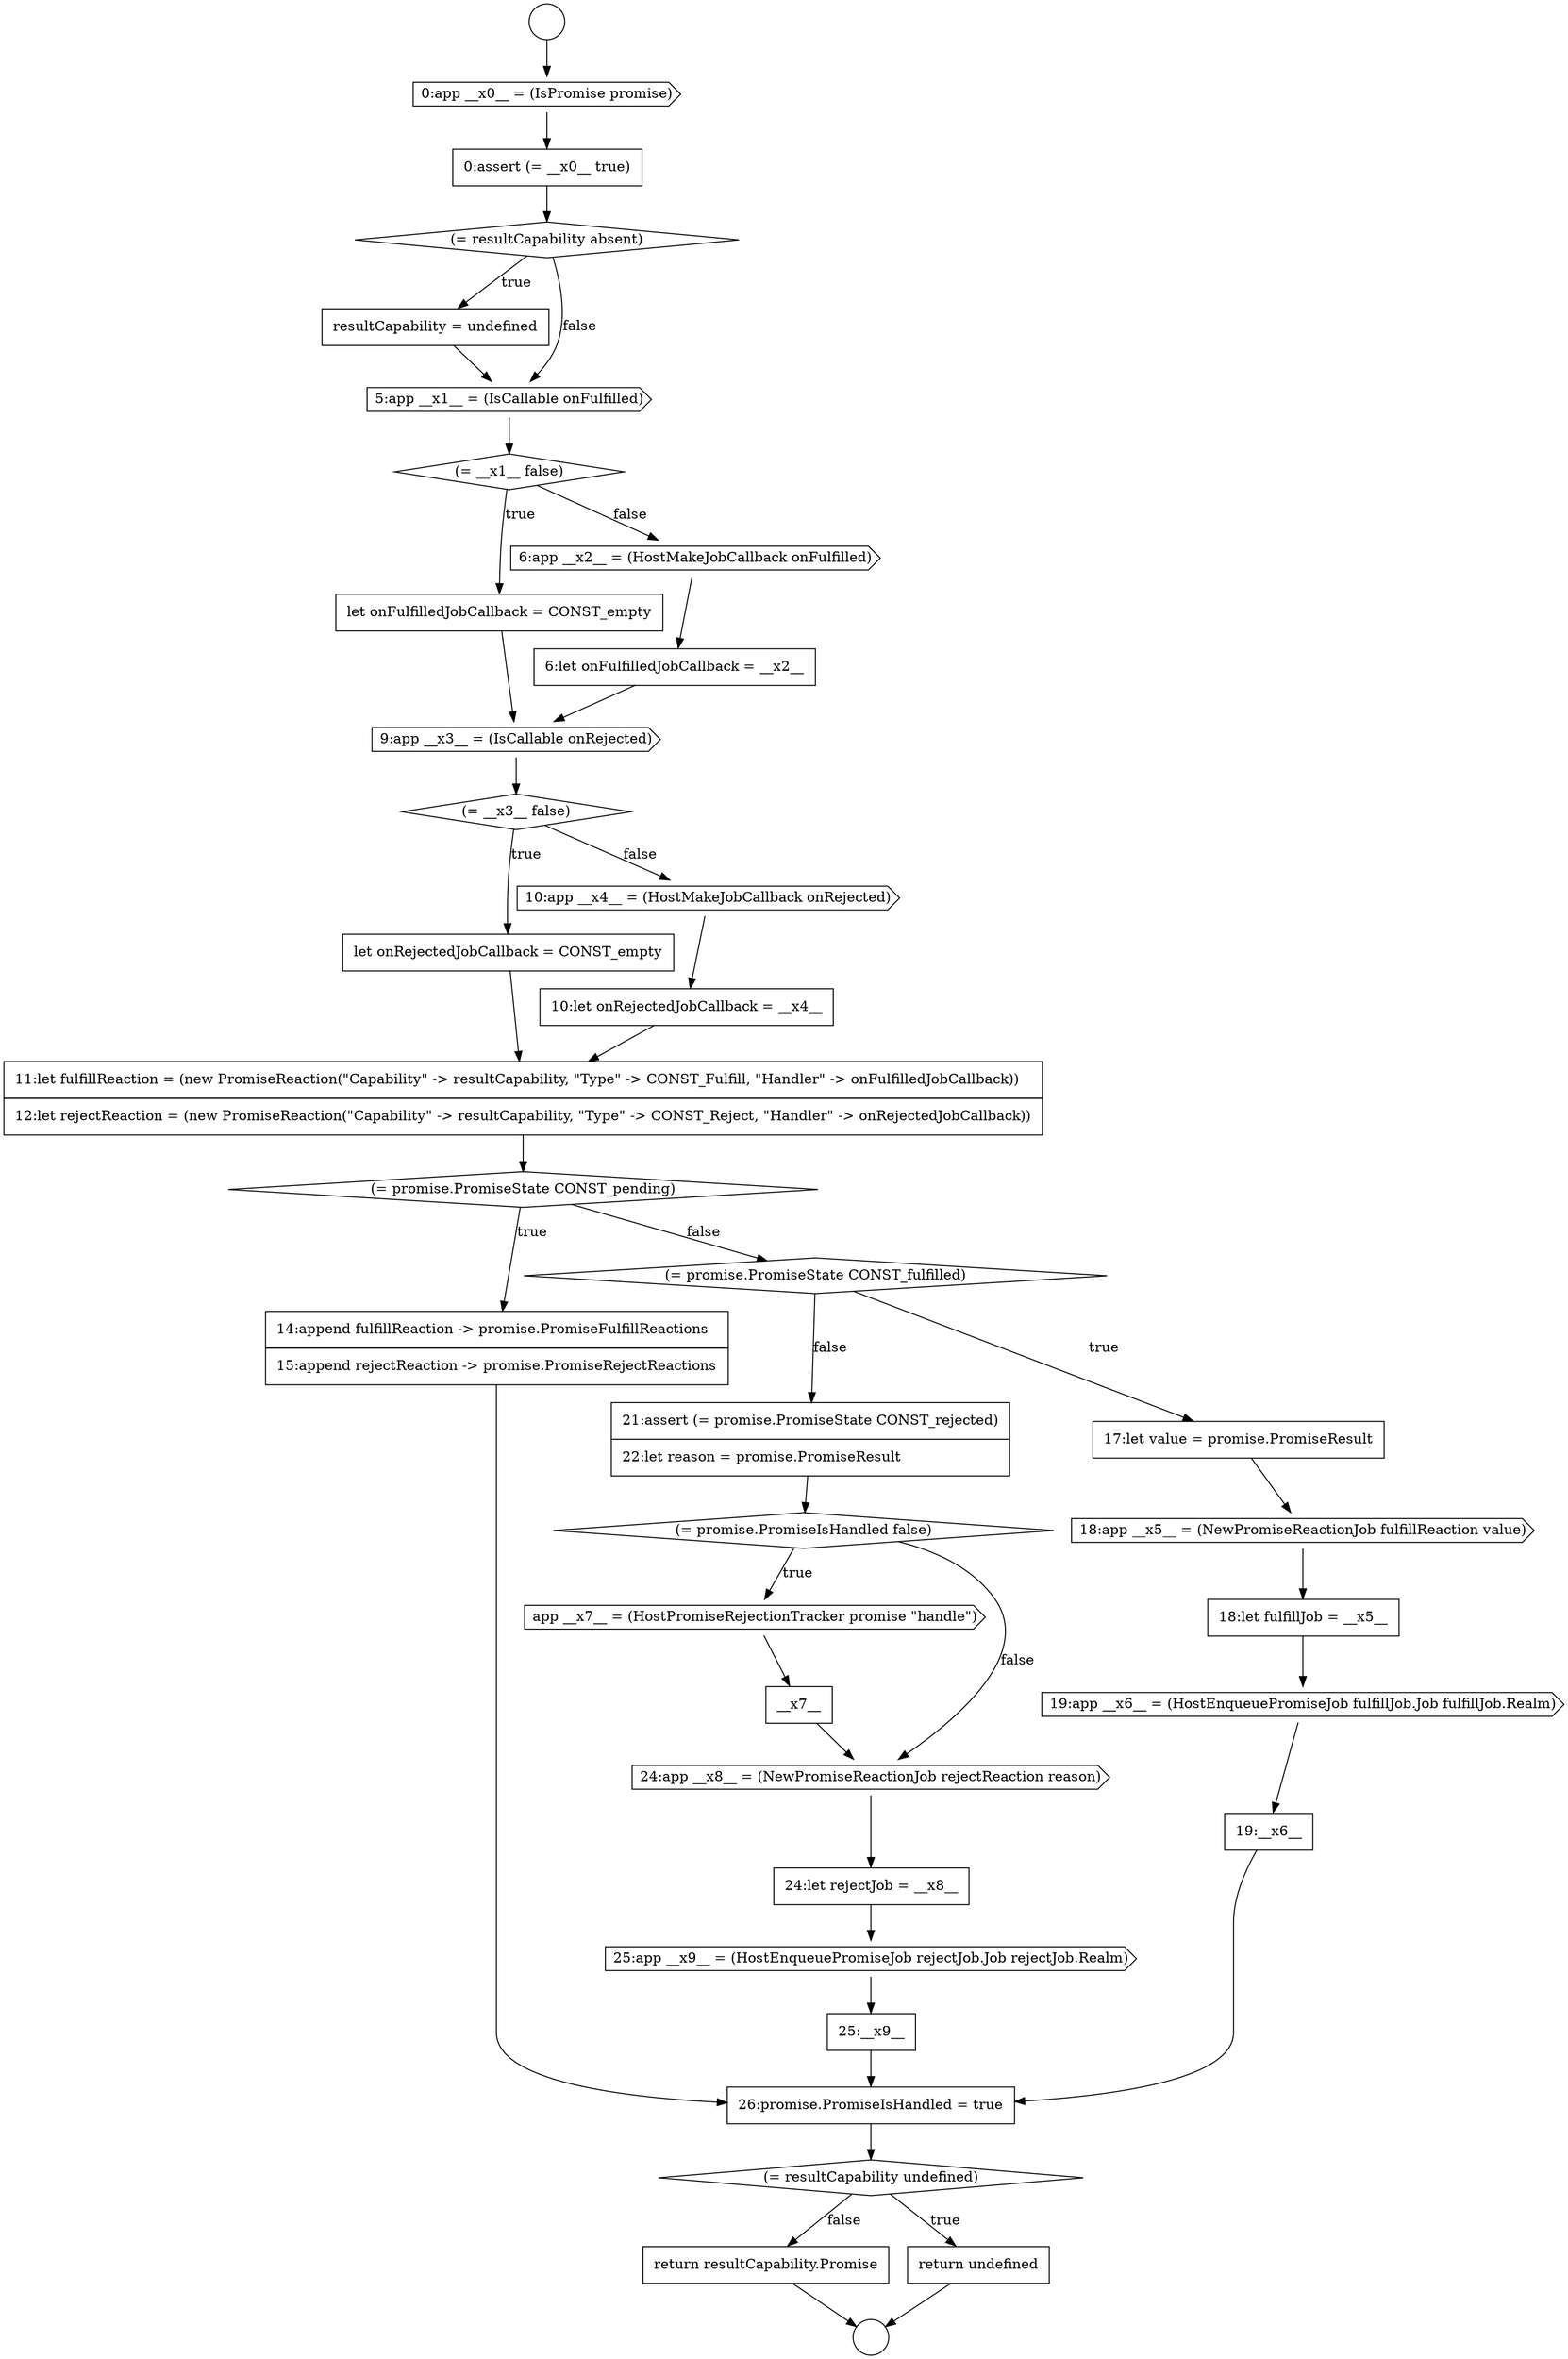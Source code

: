 digraph {
  node19062 [shape=none, margin=0, label=<<font color="black">
    <table border="0" cellborder="1" cellspacing="0" cellpadding="10">
      <tr><td align="left">19:__x6__</td></tr>
    </table>
  </font>> color="black" fillcolor="white" style=filled]
  node19069 [shape=cds, label=<<font color="black">25:app __x9__ = (HostEnqueuePromiseJob rejectJob.Job rejectJob.Realm)</font>> color="black" fillcolor="white" style=filled]
  node19063 [shape=none, margin=0, label=<<font color="black">
    <table border="0" cellborder="1" cellspacing="0" cellpadding="10">
      <tr><td align="left">21:assert (= promise.PromiseState CONST_rejected)</td></tr>
      <tr><td align="left">22:let reason = promise.PromiseResult</td></tr>
    </table>
  </font>> color="black" fillcolor="white" style=filled]
  node19056 [shape=none, margin=0, label=<<font color="black">
    <table border="0" cellborder="1" cellspacing="0" cellpadding="10">
      <tr><td align="left">14:append fulfillReaction -&gt; promise.PromiseFulfillReactions</td></tr>
      <tr><td align="left">15:append rejectReaction -&gt; promise.PromiseRejectReactions</td></tr>
    </table>
  </font>> color="black" fillcolor="white" style=filled]
  node19043 [shape=none, margin=0, label=<<font color="black">
    <table border="0" cellborder="1" cellspacing="0" cellpadding="10">
      <tr><td align="left">resultCapability = undefined</td></tr>
    </table>
  </font>> color="black" fillcolor="white" style=filled]
  node19058 [shape=none, margin=0, label=<<font color="black">
    <table border="0" cellborder="1" cellspacing="0" cellpadding="10">
      <tr><td align="left">17:let value = promise.PromiseResult</td></tr>
    </table>
  </font>> color="black" fillcolor="white" style=filled]
  node19070 [shape=none, margin=0, label=<<font color="black">
    <table border="0" cellborder="1" cellspacing="0" cellpadding="10">
      <tr><td align="left">25:__x9__</td></tr>
    </table>
  </font>> color="black" fillcolor="white" style=filled]
  node19049 [shape=cds, label=<<font color="black">9:app __x3__ = (IsCallable onRejected)</font>> color="black" fillcolor="white" style=filled]
  node19066 [shape=none, margin=0, label=<<font color="black">
    <table border="0" cellborder="1" cellspacing="0" cellpadding="10">
      <tr><td align="left">__x7__</td></tr>
    </table>
  </font>> color="black" fillcolor="white" style=filled]
  node19038 [shape=circle label=" " color="black" fillcolor="white" style=filled]
  node19071 [shape=none, margin=0, label=<<font color="black">
    <table border="0" cellborder="1" cellspacing="0" cellpadding="10">
      <tr><td align="left">26:promise.PromiseIsHandled = true</td></tr>
    </table>
  </font>> color="black" fillcolor="white" style=filled]
  node19039 [shape=circle label=" " color="black" fillcolor="white" style=filled]
  node19060 [shape=none, margin=0, label=<<font color="black">
    <table border="0" cellborder="1" cellspacing="0" cellpadding="10">
      <tr><td align="left">18:let fulfillJob = __x5__</td></tr>
    </table>
  </font>> color="black" fillcolor="white" style=filled]
  node19041 [shape=none, margin=0, label=<<font color="black">
    <table border="0" cellborder="1" cellspacing="0" cellpadding="10">
      <tr><td align="left">0:assert (= __x0__ true)</td></tr>
    </table>
  </font>> color="black" fillcolor="white" style=filled]
  node19068 [shape=none, margin=0, label=<<font color="black">
    <table border="0" cellborder="1" cellspacing="0" cellpadding="10">
      <tr><td align="left">24:let rejectJob = __x8__</td></tr>
    </table>
  </font>> color="black" fillcolor="white" style=filled]
  node19051 [shape=none, margin=0, label=<<font color="black">
    <table border="0" cellborder="1" cellspacing="0" cellpadding="10">
      <tr><td align="left">let onRejectedJobCallback = CONST_empty</td></tr>
    </table>
  </font>> color="black" fillcolor="white" style=filled]
  node19072 [shape=diamond, label=<<font color="black">(= resultCapability undefined)</font>> color="black" fillcolor="white" style=filled]
  node19044 [shape=cds, label=<<font color="black">5:app __x1__ = (IsCallable onFulfilled)</font>> color="black" fillcolor="white" style=filled]
  node19059 [shape=cds, label=<<font color="black">18:app __x5__ = (NewPromiseReactionJob fulfillReaction value)</font>> color="black" fillcolor="white" style=filled]
  node19052 [shape=cds, label=<<font color="black">10:app __x4__ = (HostMakeJobCallback onRejected)</font>> color="black" fillcolor="white" style=filled]
  node19065 [shape=cds, label=<<font color="black">app __x7__ = (HostPromiseRejectionTracker promise &quot;handle&quot;)</font>> color="black" fillcolor="white" style=filled]
  node19048 [shape=none, margin=0, label=<<font color="black">
    <table border="0" cellborder="1" cellspacing="0" cellpadding="10">
      <tr><td align="left">6:let onFulfilledJobCallback = __x2__</td></tr>
    </table>
  </font>> color="black" fillcolor="white" style=filled]
  node19053 [shape=none, margin=0, label=<<font color="black">
    <table border="0" cellborder="1" cellspacing="0" cellpadding="10">
      <tr><td align="left">10:let onRejectedJobCallback = __x4__</td></tr>
    </table>
  </font>> color="black" fillcolor="white" style=filled]
  node19042 [shape=diamond, label=<<font color="black">(= resultCapability absent)</font>> color="black" fillcolor="white" style=filled]
  node19057 [shape=diamond, label=<<font color="black">(= promise.PromiseState CONST_fulfilled)</font>> color="black" fillcolor="white" style=filled]
  node19064 [shape=diamond, label=<<font color="black">(= promise.PromiseIsHandled false)</font>> color="black" fillcolor="white" style=filled]
  node19054 [shape=none, margin=0, label=<<font color="black">
    <table border="0" cellborder="1" cellspacing="0" cellpadding="10">
      <tr><td align="left">11:let fulfillReaction = (new PromiseReaction(&quot;Capability&quot; -&gt; resultCapability, &quot;Type&quot; -&gt; CONST_Fulfill, &quot;Handler&quot; -&gt; onFulfilledJobCallback))</td></tr>
      <tr><td align="left">12:let rejectReaction = (new PromiseReaction(&quot;Capability&quot; -&gt; resultCapability, &quot;Type&quot; -&gt; CONST_Reject, &quot;Handler&quot; -&gt; onRejectedJobCallback))</td></tr>
    </table>
  </font>> color="black" fillcolor="white" style=filled]
  node19050 [shape=diamond, label=<<font color="black">(= __x3__ false)</font>> color="black" fillcolor="white" style=filled]
  node19067 [shape=cds, label=<<font color="black">24:app __x8__ = (NewPromiseReactionJob rejectReaction reason)</font>> color="black" fillcolor="white" style=filled]
  node19074 [shape=none, margin=0, label=<<font color="black">
    <table border="0" cellborder="1" cellspacing="0" cellpadding="10">
      <tr><td align="left">return resultCapability.Promise</td></tr>
    </table>
  </font>> color="black" fillcolor="white" style=filled]
  node19061 [shape=cds, label=<<font color="black">19:app __x6__ = (HostEnqueuePromiseJob fulfillJob.Job fulfillJob.Realm)</font>> color="black" fillcolor="white" style=filled]
  node19046 [shape=none, margin=0, label=<<font color="black">
    <table border="0" cellborder="1" cellspacing="0" cellpadding="10">
      <tr><td align="left">let onFulfilledJobCallback = CONST_empty</td></tr>
    </table>
  </font>> color="black" fillcolor="white" style=filled]
  node19055 [shape=diamond, label=<<font color="black">(= promise.PromiseState CONST_pending)</font>> color="black" fillcolor="white" style=filled]
  node19040 [shape=cds, label=<<font color="black">0:app __x0__ = (IsPromise promise)</font>> color="black" fillcolor="white" style=filled]
  node19047 [shape=cds, label=<<font color="black">6:app __x2__ = (HostMakeJobCallback onFulfilled)</font>> color="black" fillcolor="white" style=filled]
  node19045 [shape=diamond, label=<<font color="black">(= __x1__ false)</font>> color="black" fillcolor="white" style=filled]
  node19073 [shape=none, margin=0, label=<<font color="black">
    <table border="0" cellborder="1" cellspacing="0" cellpadding="10">
      <tr><td align="left">return undefined</td></tr>
    </table>
  </font>> color="black" fillcolor="white" style=filled]
  node19056 -> node19071 [ color="black"]
  node19069 -> node19070 [ color="black"]
  node19040 -> node19041 [ color="black"]
  node19044 -> node19045 [ color="black"]
  node19063 -> node19064 [ color="black"]
  node19066 -> node19067 [ color="black"]
  node19070 -> node19071 [ color="black"]
  node19071 -> node19072 [ color="black"]
  node19050 -> node19051 [label=<<font color="black">true</font>> color="black"]
  node19050 -> node19052 [label=<<font color="black">false</font>> color="black"]
  node19048 -> node19049 [ color="black"]
  node19054 -> node19055 [ color="black"]
  node19042 -> node19043 [label=<<font color="black">true</font>> color="black"]
  node19042 -> node19044 [label=<<font color="black">false</font>> color="black"]
  node19058 -> node19059 [ color="black"]
  node19038 -> node19040 [ color="black"]
  node19053 -> node19054 [ color="black"]
  node19068 -> node19069 [ color="black"]
  node19057 -> node19058 [label=<<font color="black">true</font>> color="black"]
  node19057 -> node19063 [label=<<font color="black">false</font>> color="black"]
  node19059 -> node19060 [ color="black"]
  node19046 -> node19049 [ color="black"]
  node19067 -> node19068 [ color="black"]
  node19043 -> node19044 [ color="black"]
  node19049 -> node19050 [ color="black"]
  node19072 -> node19073 [label=<<font color="black">true</font>> color="black"]
  node19072 -> node19074 [label=<<font color="black">false</font>> color="black"]
  node19047 -> node19048 [ color="black"]
  node19064 -> node19065 [label=<<font color="black">true</font>> color="black"]
  node19064 -> node19067 [label=<<font color="black">false</font>> color="black"]
  node19062 -> node19071 [ color="black"]
  node19051 -> node19054 [ color="black"]
  node19041 -> node19042 [ color="black"]
  node19052 -> node19053 [ color="black"]
  node19045 -> node19046 [label=<<font color="black">true</font>> color="black"]
  node19045 -> node19047 [label=<<font color="black">false</font>> color="black"]
  node19074 -> node19039 [ color="black"]
  node19061 -> node19062 [ color="black"]
  node19060 -> node19061 [ color="black"]
  node19073 -> node19039 [ color="black"]
  node19055 -> node19056 [label=<<font color="black">true</font>> color="black"]
  node19055 -> node19057 [label=<<font color="black">false</font>> color="black"]
  node19065 -> node19066 [ color="black"]
}

